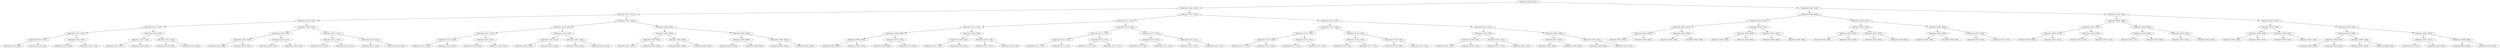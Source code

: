 digraph G{
91013390 [label="Node{data=[5833, 5833]}"]
91013390 -> 1297877523
1297877523 [label="Node{data=[2694, 2694]}"]
1297877523 -> 1154572809
1154572809 [label="Node{data=[1417, 1417]}"]
1154572809 -> 1688712276
1688712276 [label="Node{data=[1359, 1359]}"]
1688712276 -> 127954303
127954303 [label="Node{data=[1351, 1351]}"]
127954303 -> 704770826
704770826 [label="Node{data=[1347, 1347]}"]
704770826 -> 1695485289
1695485289 [label="Node{data=[1203, 1203]}"]
1695485289 -> 1012076680
1012076680 [label="Node{data=[1200, 1200]}"]
1695485289 -> 949766632
949766632 [label="Node{data=[1230, 1230]}"]
704770826 -> 497054802
497054802 [label="Node{data=[1349, 1349]}"]
497054802 -> 14239434
14239434 [label="Node{data=[1348, 1348]}"]
497054802 -> 615174409
615174409 [label="Node{data=[1350, 1350]}"]
127954303 -> 2124615549
2124615549 [label="Node{data=[1355, 1355]}"]
2124615549 -> 1614804511
1614804511 [label="Node{data=[1353, 1353]}"]
1614804511 -> 714736580
714736580 [label="Node{data=[1352, 1352]}"]
1614804511 -> 1489681671
1489681671 [label="Node{data=[1354, 1354]}"]
2124615549 -> 1056213380
1056213380 [label="Node{data=[1357, 1357]}"]
1056213380 -> 568598347
568598347 [label="Node{data=[1356, 1356]}"]
1056213380 -> 1536867472
1536867472 [label="Node{data=[1358, 1358]}"]
1688712276 -> 1454702689
1454702689 [label="Node{data=[1409, 1409]}"]
1454702689 -> 1276578714
1276578714 [label="Node{data=[1363, 1363]}"]
1276578714 -> 1292389140
1292389140 [label="Node{data=[1361, 1361]}"]
1292389140 -> 1131941913
1131941913 [label="Node{data=[1360, 1360]}"]
1292389140 -> 1034991135
1034991135 [label="Node{data=[1362, 1362]}"]
1276578714 -> 1234121192
1234121192 [label="Node{data=[1407, 1407]}"]
1234121192 -> 1179685670
1179685670 [label="Node{data=[1364, 1364]}"]
1234121192 -> 1168882477
1168882477 [label="Node{data=[1408, 1408]}"]
1454702689 -> 2106850761
2106850761 [label="Node{data=[1413, 1413]}"]
2106850761 -> 1294173154
1294173154 [label="Node{data=[1411, 1411]}"]
1294173154 -> 254341315
254341315 [label="Node{data=[1410, 1410]}"]
1294173154 -> 390222040
390222040 [label="Node{data=[1412, 1412]}"]
2106850761 -> 1977457228
1977457228 [label="Node{data=[1415, 1415]}"]
1977457228 -> 607136646
607136646 [label="Node{data=[1414, 1414]}"]
1977457228 -> 1825990955
1825990955 [label="Node{data=[1416, 1416]}"]
1154572809 -> 1763127545
1763127545 [label="Node{data=[1445, 1445]}"]
1763127545 -> 1879165037
1879165037 [label="Node{data=[1425, 1425]}"]
1879165037 -> 1439216112
1439216112 [label="Node{data=[1421, 1421]}"]
1439216112 -> 176686419
176686419 [label="Node{data=[1419, 1419]}"]
176686419 -> 1523084291
1523084291 [label="Node{data=[1418, 1418]}"]
176686419 -> 620008855
620008855 [label="Node{data=[1420, 1420]}"]
1439216112 -> 874772424
874772424 [label="Node{data=[1423, 1423]}"]
874772424 -> 2127285890
2127285890 [label="Node{data=[1422, 1422]}"]
874772424 -> 1744444716
1744444716 [label="Node{data=[1424, 1424]}"]
1879165037 -> 1738699881
1738699881 [label="Node{data=[1429, 1429]}"]
1738699881 -> 1276396258
1276396258 [label="Node{data=[1427, 1427]}"]
1276396258 -> 1821063740
1821063740 [label="Node{data=[1426, 1426]}"]
1276396258 -> 1538214396
1538214396 [label="Node{data=[1428, 1428]}"]
1738699881 -> 794456028
794456028 [label="Node{data=[1431, 1431]}"]
794456028 -> 1094138759
1094138759 [label="Node{data=[1430, 1430]}"]
794456028 -> 1960358727
1960358727 [label="Node{data=[1432, 1432]}"]
1763127545 -> 1436148873
1436148873 [label="Node{data=[2686, 2686]}"]
1436148873 -> 692143465
692143465 [label="Node{data=[2682, 2682]}"]
692143465 -> 1364375749
1364375749 [label="Node{data=[2680, 2680]}"]
1364375749 -> 1612806947
1612806947 [label="Node{data=[2679, 2679]}"]
1364375749 -> 2047239682
2047239682 [label="Node{data=[2681, 2681]}"]
692143465 -> 1506745894
1506745894 [label="Node{data=[2684, 2684]}"]
1506745894 -> 496963914
496963914 [label="Node{data=[2683, 2683]}"]
1506745894 -> 1980537273
1980537273 [label="Node{data=[2685, 2685]}"]
1436148873 -> 1072940812
1072940812 [label="Node{data=[2690, 2690]}"]
1072940812 -> 518836474
518836474 [label="Node{data=[2688, 2688]}"]
518836474 -> 2073855788
2073855788 [label="Node{data=[2687, 2687]}"]
518836474 -> 1775179959
1775179959 [label="Node{data=[2689, 2689]}"]
1072940812 -> 1218799909
1218799909 [label="Node{data=[2692, 2692]}"]
1218799909 -> 817236939
817236939 [label="Node{data=[2691, 2691]}"]
1218799909 -> 797724438
797724438 [label="Node{data=[2693, 2693]}"]
1297877523 -> 1041756400
1041756400 [label="Node{data=[2726, 2726]}"]
1041756400 -> 1570265686
1570265686 [label="Node{data=[2710, 2710]}"]
1570265686 -> 1576069757
1576069757 [label="Node{data=[2702, 2702]}"]
1576069757 -> 281672234
281672234 [label="Node{data=[2698, 2698]}"]
281672234 -> 299374771
299374771 [label="Node{data=[2696, 2696]}"]
299374771 -> 235776564
235776564 [label="Node{data=[2695, 2695]}"]
299374771 -> 1425279626
1425279626 [label="Node{data=[2697, 2697]}"]
281672234 -> 196326036
196326036 [label="Node{data=[2700, 2700]}"]
196326036 -> 1526673105
1526673105 [label="Node{data=[2699, 2699]}"]
196326036 -> 968913840
968913840 [label="Node{data=[2701, 2701]}"]
1576069757 -> 1301581400
1301581400 [label="Node{data=[2706, 2706]}"]
1301581400 -> 1529193068
1529193068 [label="Node{data=[2704, 2704]}"]
1529193068 -> 2014283391
2014283391 [label="Node{data=[2703, 2703]}"]
1529193068 -> 1114126141
1114126141 [label="Node{data=[2705, 2705]}"]
1301581400 -> 736593766
736593766 [label="Node{data=[2708, 2708]}"]
736593766 -> 1571251892
1571251892 [label="Node{data=[2707, 2707]}"]
736593766 -> 1495219969
1495219969 [label="Node{data=[2709, 2709]}"]
1570265686 -> 1515010752
1515010752 [label="Node{data=[2718, 2718]}"]
1515010752 -> 1292257880
1292257880 [label="Node{data=[2714, 2714]}"]
1292257880 -> 728897418
728897418 [label="Node{data=[2712, 2712]}"]
728897418 -> 188076754
188076754 [label="Node{data=[2711, 2711]}"]
728897418 -> 941453902
941453902 [label="Node{data=[2713, 2713]}"]
1292257880 -> 1194769311
1194769311 [label="Node{data=[2716, 2716]}"]
1194769311 -> 2093165236
2093165236 [label="Node{data=[2715, 2715]}"]
1194769311 -> 1506137276
1506137276 [label="Node{data=[2717, 2717]}"]
1515010752 -> 169431752
169431752 [label="Node{data=[2722, 2722]}"]
169431752 -> 2021784151
2021784151 [label="Node{data=[2720, 2720]}"]
2021784151 -> 502458745
502458745 [label="Node{data=[2719, 2719]}"]
2021784151 -> 1793437263
1793437263 [label="Node{data=[2721, 2721]}"]
169431752 -> 715796169
715796169 [label="Node{data=[2724, 2724]}"]
715796169 -> 1569602185
1569602185 [label="Node{data=[2723, 2723]}"]
715796169 -> 1463658848
1463658848 [label="Node{data=[2725, 2725]}"]
1041756400 -> 275636766
275636766 [label="Node{data=[2742, 2742]}"]
275636766 -> 1808419516
1808419516 [label="Node{data=[2734, 2734]}"]
1808419516 -> 1203535678
1203535678 [label="Node{data=[2730, 2730]}"]
1203535678 -> 2104539136
2104539136 [label="Node{data=[2728, 2728]}"]
2104539136 -> 49469602
49469602 [label="Node{data=[2727, 2727]}"]
2104539136 -> 1003814378
1003814378 [label="Node{data=[2729, 2729]}"]
1203535678 -> 531968033
531968033 [label="Node{data=[2732, 2732]}"]
531968033 -> 1744649071
1744649071 [label="Node{data=[2731, 2731]}"]
531968033 -> 1943984378
1943984378 [label="Node{data=[2733, 2733]}"]
1808419516 -> 1870221510
1870221510 [label="Node{data=[2738, 2738]}"]
1870221510 -> 1509642544
1509642544 [label="Node{data=[2736, 2736]}"]
1509642544 -> 1473457955
1473457955 [label="Node{data=[2735, 2735]}"]
1509642544 -> 1389306923
1389306923 [label="Node{data=[2737, 2737]}"]
1870221510 -> 2006294996
2006294996 [label="Node{data=[2740, 2740]}"]
2006294996 -> 1961102535
1961102535 [label="Node{data=[2739, 2739]}"]
2006294996 -> 973119311
973119311 [label="Node{data=[2741, 2741]}"]
275636766 -> 289737304
289737304 [label="Node{data=[5451, 5451]}"]
289737304 -> 1258586789
1258586789 [label="Node{data=[3318, 3318]}"]
1258586789 -> 533871926
533871926 [label="Node{data=[2744, 2744]}"]
533871926 -> 555098980
555098980 [label="Node{data=[2743, 2743]}"]
533871926 -> 414776020
414776020 [label="Node{data=[2745, 2745]}"]
1258586789 -> 2009486028
2009486028 [label="Node{data=[3361, 3361]}"]
2009486028 -> 2037643919
2037643919 [label="Node{data=[3327, 3327]}"]
2009486028 -> 1777269702
1777269702 [label="Node{data=[3414, 3414]}"]
289737304 -> 920638069
920638069 [label="Node{data=[5829, 5829]}"]
920638069 -> 1934272080
1934272080 [label="Node{data=[5827, 5827]}"]
1934272080 -> 353078580
353078580 [label="Node{data=[5826, 5826]}"]
1934272080 -> 195388568
195388568 [label="Node{data=[5828, 5828]}"]
920638069 -> 1134646243
1134646243 [label="Node{data=[5831, 5831]}"]
1134646243 -> 1711212001
1711212001 [label="Node{data=[5830, 5830]}"]
1134646243 -> 743720519
743720519 [label="Node{data=[5832, 5832]}"]
91013390 -> 217413361
217413361 [label="Node{data=[5918, 5918]}"]
217413361 -> 1166152391
1166152391 [label="Node{data=[5849, 5849]}"]
1166152391 -> 1490016155
1490016155 [label="Node{data=[5841, 5841]}"]
1490016155 -> 1453835451
1453835451 [label="Node{data=[5837, 5837]}"]
1453835451 -> 1908568672
1908568672 [label="Node{data=[5835, 5835]}"]
1908568672 -> 604193461
604193461 [label="Node{data=[5834, 5834]}"]
1908568672 -> 39201441
39201441 [label="Node{data=[5836, 5836]}"]
1453835451 -> 1790747724
1790747724 [label="Node{data=[5839, 5839]}"]
1790747724 -> 143628809
143628809 [label="Node{data=[5838, 5838]}"]
1790747724 -> 908556103
908556103 [label="Node{data=[5840, 5840]}"]
1490016155 -> 85413888
85413888 [label="Node{data=[5845, 5845]}"]
85413888 -> 176556586
176556586 [label="Node{data=[5843, 5843]}"]
176556586 -> 2116912801
2116912801 [label="Node{data=[5842, 5842]}"]
176556586 -> 1941785452
1941785452 [label="Node{data=[5844, 5844]}"]
85413888 -> 1284870731
1284870731 [label="Node{data=[5847, 5847]}"]
1284870731 -> 1987581609
1987581609 [label="Node{data=[5846, 5846]}"]
1284870731 -> 1693617737
1693617737 [label="Node{data=[5848, 5848]}"]
1166152391 -> 2098028432
2098028432 [label="Node{data=[5857, 5857]}"]
2098028432 -> 501910960
501910960 [label="Node{data=[5853, 5853]}"]
501910960 -> 730930682
730930682 [label="Node{data=[5851, 5851]}"]
730930682 -> 1533103623
1533103623 [label="Node{data=[5850, 5850]}"]
730930682 -> 1275558692
1275558692 [label="Node{data=[5852, 5852]}"]
501910960 -> 97122329
97122329 [label="Node{data=[5855, 5855]}"]
97122329 -> 647252887
647252887 [label="Node{data=[5854, 5854]}"]
97122329 -> 2002004020
2002004020 [label="Node{data=[5856, 5856]}"]
2098028432 -> 16626593
16626593 [label="Node{data=[5899, 5899]}"]
16626593 -> 1254005399
1254005399 [label="Node{data=[5859, 5859]}"]
1254005399 -> 1324529828
1324529828 [label="Node{data=[5858, 5858]}"]
1254005399 -> 414264518
414264518 [label="Node{data=[5860, 5860]}"]
16626593 -> 1975317706
1975317706 [label="Node{data=[5916, 5916]}"]
1975317706 -> 1273541320
1273541320 [label="Node{data=[5915, 5915]}"]
1975317706 -> 268702857
268702857 [label="Node{data=[5917, 5917]}"]
217413361 -> 21155155
21155155 [label="Node{data=[5934, 5934]}"]
21155155 -> 332034837
332034837 [label="Node{data=[5926, 5926]}"]
332034837 -> 498789718
498789718 [label="Node{data=[5922, 5922]}"]
498789718 -> 766116404
766116404 [label="Node{data=[5920, 5920]}"]
766116404 -> 982874759
982874759 [label="Node{data=[5919, 5919]}"]
766116404 -> 2047341595
2047341595 [label="Node{data=[5921, 5921]}"]
498789718 -> 815621712
815621712 [label="Node{data=[5924, 5924]}"]
815621712 -> 1297836501
1297836501 [label="Node{data=[5923, 5923]}"]
815621712 -> 1552643003
1552643003 [label="Node{data=[5925, 5925]}"]
332034837 -> 434762525
434762525 [label="Node{data=[5930, 5930]}"]
434762525 -> 1109240214
1109240214 [label="Node{data=[5928, 5928]}"]
1109240214 -> 1411278273
1411278273 [label="Node{data=[5927, 5927]}"]
1109240214 -> 1393541714
1393541714 [label="Node{data=[5929, 5929]}"]
434762525 -> 94941749
94941749 [label="Node{data=[5932, 5932]}"]
94941749 -> 718731791
718731791 [label="Node{data=[5931, 5931]}"]
94941749 -> 230793977
230793977 [label="Node{data=[5933, 5933]}"]
21155155 -> 544336961
544336961 [label="Node{data=[5942, 5942]}"]
544336961 -> 1611193184
1611193184 [label="Node{data=[5938, 5938]}"]
1611193184 -> 2106803180
2106803180 [label="Node{data=[5936, 5936]}"]
2106803180 -> 2101735629
2101735629 [label="Node{data=[5935, 5935]}"]
2106803180 -> 1383663808
1383663808 [label="Node{data=[5937, 5937]}"]
1611193184 -> 1946946100
1946946100 [label="Node{data=[5940, 5940]}"]
1946946100 -> 325565306
325565306 [label="Node{data=[5939, 5939]}"]
1946946100 -> 1106698819
1106698819 [label="Node{data=[5941, 5941]}"]
544336961 -> 1532222901
1532222901 [label="Node{data=[5950, 5950]}"]
1532222901 -> 1335505217
1335505217 [label="Node{data=[5946, 5946]}"]
1335505217 -> 1627975587
1627975587 [label="Node{data=[5944, 5944]}"]
1627975587 -> 387644731
387644731 [label="Node{data=[5943, 5943]}"]
1627975587 -> 1390486552
1390486552 [label="Node{data=[5945, 5945]}"]
1335505217 -> 1282348860
1282348860 [label="Node{data=[5948, 5948]}"]
1282348860 -> 1782357221
1782357221 [label="Node{data=[5947, 5947]}"]
1282348860 -> 714033084
714033084 [label="Node{data=[5949, 5949]}"]
1532222901 -> 1905616657
1905616657 [label="Node{data=[6020, 6020]}"]
1905616657 -> 1165449448
1165449448 [label="Node{data=[5952, 5952]}"]
1165449448 -> 1260531479
1260531479 [label="Node{data=[5951, 5951]}"]
1165449448 -> 465580904
465580904 [label="Node{data=[5953, 5953]}"]
1905616657 -> 1094152942
1094152942 [label="Node{data=[6099, 6099]}"]
1094152942 -> 1056494136
1056494136 [label="Node{data=[6083, 6083]}"]
1094152942 -> 1693980775
1693980775 [label="Node{data=[9182, 9182]}"]
}